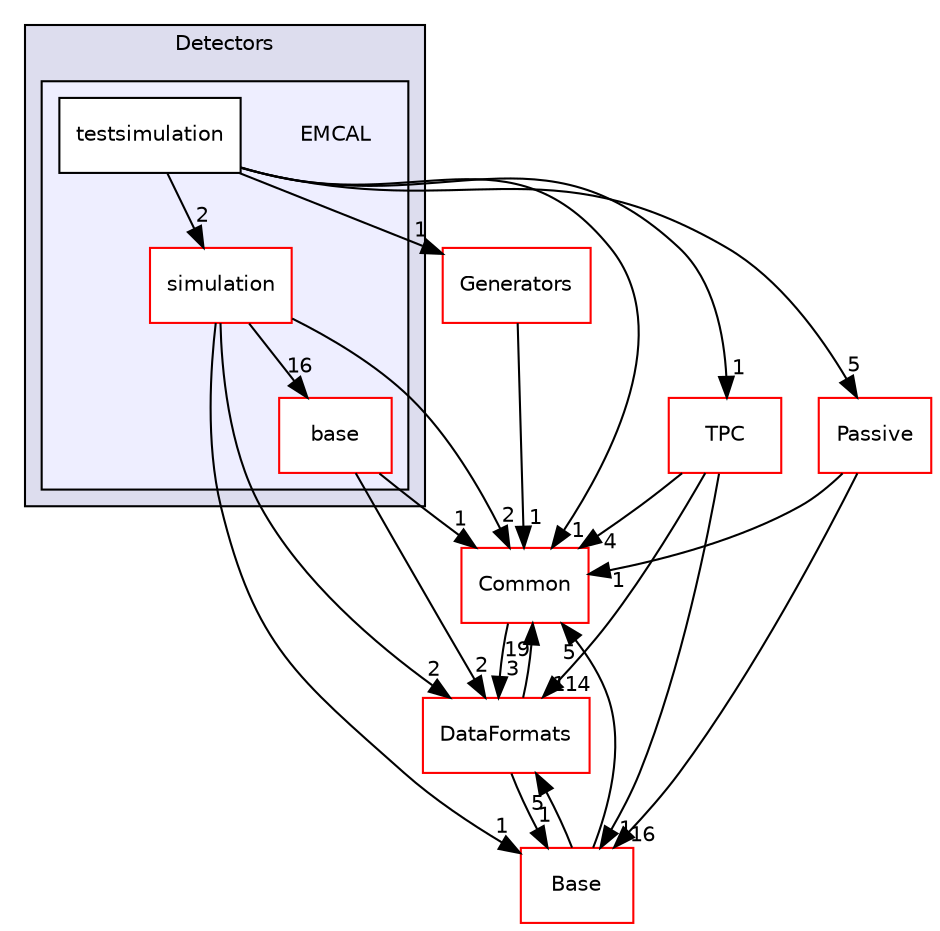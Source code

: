 digraph "/home/travis/build/AliceO2Group/AliceO2/Detectors/EMCAL" {
  bgcolor=transparent;
  compound=true
  node [ fontsize="10", fontname="Helvetica"];
  edge [ labelfontsize="10", labelfontname="Helvetica"];
  subgraph clusterdir_051dca18e802f8e9474f2e30d29c04e0 {
    graph [ bgcolor="#ddddee", pencolor="black", label="Detectors" fontname="Helvetica", fontsize="10", URL="dir_051dca18e802f8e9474f2e30d29c04e0.html"]
  subgraph clusterdir_088378b58cb1ba39db48039cbd66d10f {
    graph [ bgcolor="#eeeeff", pencolor="black", label="" URL="dir_088378b58cb1ba39db48039cbd66d10f.html"];
    dir_088378b58cb1ba39db48039cbd66d10f [shape=plaintext label="EMCAL"];
    dir_478733f24fb8878a4cdf7773310adedd [shape=box label="base" color="red" fillcolor="white" style="filled" URL="dir_478733f24fb8878a4cdf7773310adedd.html"];
    dir_40743f2e882add17463d3ecfa83bffd4 [shape=box label="simulation" color="red" fillcolor="white" style="filled" URL="dir_40743f2e882add17463d3ecfa83bffd4.html"];
    dir_369d121286168272c3728271f6937381 [shape=box label="testsimulation" color="black" fillcolor="white" style="filled" URL="dir_369d121286168272c3728271f6937381.html"];
  }
  }
  dir_0b342c6c6b7d2278121a0bb9c4985063 [shape=box label="Generators" color="red" URL="dir_0b342c6c6b7d2278121a0bb9c4985063.html"];
  dir_4ab6b4cc6a7edbff49100e9123df213f [shape=box label="Common" color="red" URL="dir_4ab6b4cc6a7edbff49100e9123df213f.html"];
  dir_a597e8e061b11201a1dff411feb10d0b [shape=box label="TPC" color="red" URL="dir_a597e8e061b11201a1dff411feb10d0b.html"];
  dir_37c90836491b695b472bf98d1be8336b [shape=box label="Base" color="red" URL="dir_37c90836491b695b472bf98d1be8336b.html"];
  dir_f01815b857f9009bea48e2cb39492245 [shape=box label="Passive" color="red" URL="dir_f01815b857f9009bea48e2cb39492245.html"];
  dir_2171f7ec022c5423887b07c69b2f5b48 [shape=box label="DataFormats" color="red" URL="dir_2171f7ec022c5423887b07c69b2f5b48.html"];
  dir_40743f2e882add17463d3ecfa83bffd4->dir_4ab6b4cc6a7edbff49100e9123df213f [headlabel="2", labeldistance=1.5 headhref="dir_000161_000016.html"];
  dir_40743f2e882add17463d3ecfa83bffd4->dir_37c90836491b695b472bf98d1be8336b [headlabel="1", labeldistance=1.5 headhref="dir_000161_000158.html"];
  dir_40743f2e882add17463d3ecfa83bffd4->dir_478733f24fb8878a4cdf7773310adedd [headlabel="16", labeldistance=1.5 headhref="dir_000161_000115.html"];
  dir_40743f2e882add17463d3ecfa83bffd4->dir_2171f7ec022c5423887b07c69b2f5b48 [headlabel="2", labeldistance=1.5 headhref="dir_000161_000056.html"];
  dir_0b342c6c6b7d2278121a0bb9c4985063->dir_4ab6b4cc6a7edbff49100e9123df213f [headlabel="1", labeldistance=1.5 headhref="dir_000414_000016.html"];
  dir_4ab6b4cc6a7edbff49100e9123df213f->dir_2171f7ec022c5423887b07c69b2f5b48 [headlabel="3", labeldistance=1.5 headhref="dir_000016_000056.html"];
  dir_369d121286168272c3728271f6937381->dir_40743f2e882add17463d3ecfa83bffd4 [headlabel="2", labeldistance=1.5 headhref="dir_000243_000161.html"];
  dir_369d121286168272c3728271f6937381->dir_0b342c6c6b7d2278121a0bb9c4985063 [headlabel="1", labeldistance=1.5 headhref="dir_000243_000414.html"];
  dir_369d121286168272c3728271f6937381->dir_4ab6b4cc6a7edbff49100e9123df213f [headlabel="1", labeldistance=1.5 headhref="dir_000243_000016.html"];
  dir_369d121286168272c3728271f6937381->dir_a597e8e061b11201a1dff411feb10d0b [headlabel="1", labeldistance=1.5 headhref="dir_000243_000188.html"];
  dir_369d121286168272c3728271f6937381->dir_f01815b857f9009bea48e2cb39492245 [headlabel="5", labeldistance=1.5 headhref="dir_000243_000328.html"];
  dir_a597e8e061b11201a1dff411feb10d0b->dir_4ab6b4cc6a7edbff49100e9123df213f [headlabel="4", labeldistance=1.5 headhref="dir_000188_000016.html"];
  dir_a597e8e061b11201a1dff411feb10d0b->dir_37c90836491b695b472bf98d1be8336b [headlabel="1", labeldistance=1.5 headhref="dir_000188_000158.html"];
  dir_a597e8e061b11201a1dff411feb10d0b->dir_2171f7ec022c5423887b07c69b2f5b48 [headlabel="114", labeldistance=1.5 headhref="dir_000188_000056.html"];
  dir_37c90836491b695b472bf98d1be8336b->dir_4ab6b4cc6a7edbff49100e9123df213f [headlabel="5", labeldistance=1.5 headhref="dir_000158_000016.html"];
  dir_37c90836491b695b472bf98d1be8336b->dir_2171f7ec022c5423887b07c69b2f5b48 [headlabel="5", labeldistance=1.5 headhref="dir_000158_000056.html"];
  dir_478733f24fb8878a4cdf7773310adedd->dir_4ab6b4cc6a7edbff49100e9123df213f [headlabel="1", labeldistance=1.5 headhref="dir_000115_000016.html"];
  dir_478733f24fb8878a4cdf7773310adedd->dir_2171f7ec022c5423887b07c69b2f5b48 [headlabel="2", labeldistance=1.5 headhref="dir_000115_000056.html"];
  dir_f01815b857f9009bea48e2cb39492245->dir_4ab6b4cc6a7edbff49100e9123df213f [headlabel="1", labeldistance=1.5 headhref="dir_000328_000016.html"];
  dir_f01815b857f9009bea48e2cb39492245->dir_37c90836491b695b472bf98d1be8336b [headlabel="16", labeldistance=1.5 headhref="dir_000328_000158.html"];
  dir_2171f7ec022c5423887b07c69b2f5b48->dir_4ab6b4cc6a7edbff49100e9123df213f [headlabel="19", labeldistance=1.5 headhref="dir_000056_000016.html"];
  dir_2171f7ec022c5423887b07c69b2f5b48->dir_37c90836491b695b472bf98d1be8336b [headlabel="1", labeldistance=1.5 headhref="dir_000056_000158.html"];
}
